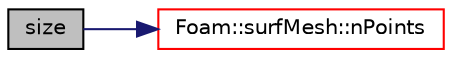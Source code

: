digraph "size"
{
  bgcolor="transparent";
  edge [fontname="Helvetica",fontsize="10",labelfontname="Helvetica",labelfontsize="10"];
  node [fontname="Helvetica",fontsize="10",shape=record];
  rankdir="LR";
  Node2 [label="size",height=0.2,width=0.4,color="black", fillcolor="grey75", style="filled", fontcolor="black"];
  Node2 -> Node3 [color="midnightblue",fontsize="10",style="solid",fontname="Helvetica"];
  Node3 [label="Foam::surfMesh::nPoints",height=0.2,width=0.4,color="red",URL="$a30961.html#acc730f1879b8e75216a0e721a6761a6d",tooltip="Return the number of raw points. "];
}
